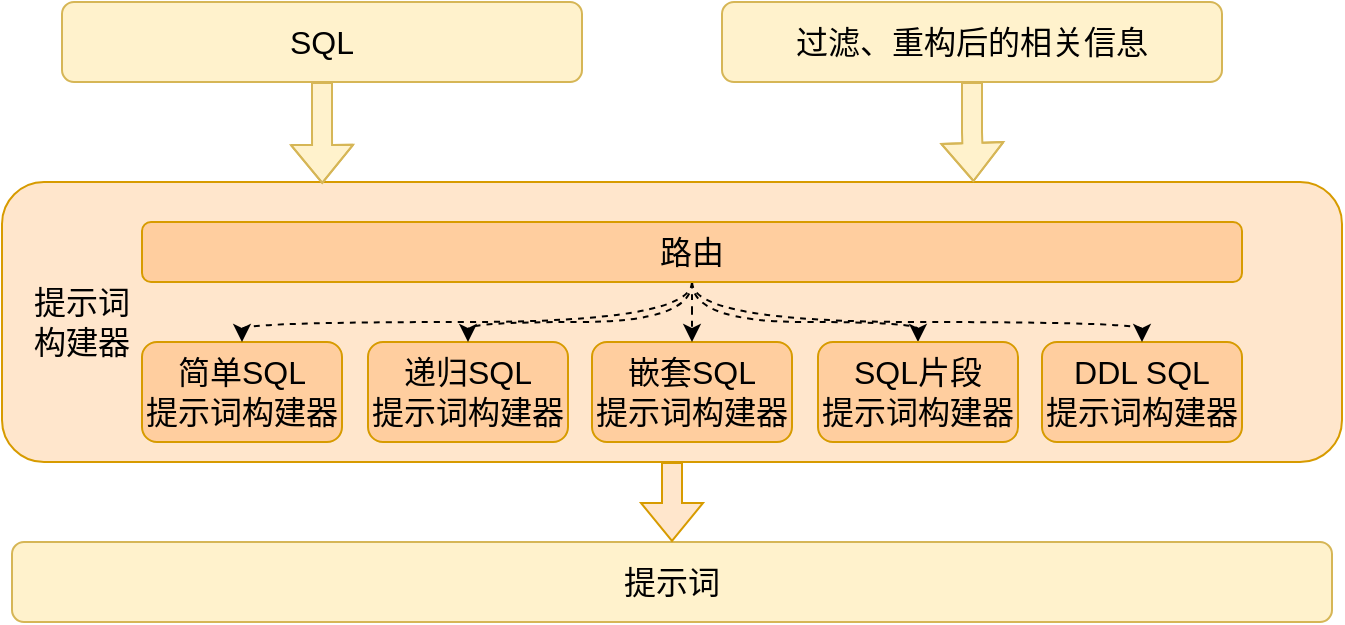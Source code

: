 <mxfile version="24.7.13">
  <diagram name="第 1 页" id="XPRD3n8K4NQ8LHeCoCzI">
    <mxGraphModel dx="1434" dy="793" grid="1" gridSize="10" guides="1" tooltips="1" connect="1" arrows="1" fold="1" page="1" pageScale="1" pageWidth="827" pageHeight="1169" math="0" shadow="0">
      <root>
        <mxCell id="0" />
        <mxCell id="1" parent="0" />
        <mxCell id="YVu898vXx8Sxn03sNdAM-1" value="" style="rounded=1;whiteSpace=wrap;html=1;fillColor=#ffe6cc;strokeColor=#d79b00;" parent="1" vertex="1">
          <mxGeometry x="70" y="340" width="670" height="140" as="geometry" />
        </mxCell>
        <mxCell id="YVu898vXx8Sxn03sNdAM-2" value="SQL" style="rounded=1;whiteSpace=wrap;html=1;fontSize=16;fillColor=#fff2cc;strokeColor=#d6b656;" parent="1" vertex="1">
          <mxGeometry x="100" y="250" width="260" height="40" as="geometry" />
        </mxCell>
        <mxCell id="YVu898vXx8Sxn03sNdAM-3" value="简单SQL&lt;div&gt;提示词构建器&lt;/div&gt;" style="rounded=1;whiteSpace=wrap;html=1;fontSize=16;fillColor=#FFCE9F;strokeColor=#d79b00;" parent="1" vertex="1">
          <mxGeometry x="140" y="420" width="100" height="50" as="geometry" />
        </mxCell>
        <mxCell id="YVu898vXx8Sxn03sNdAM-4" value="递归SQL&lt;div&gt;提示词构建器&lt;/div&gt;" style="rounded=1;whiteSpace=wrap;html=1;fontSize=16;fillColor=#FFCE9F;strokeColor=#d79b00;" parent="1" vertex="1">
          <mxGeometry x="253" y="420" width="100" height="50" as="geometry" />
        </mxCell>
        <mxCell id="YVu898vXx8Sxn03sNdAM-6" value="DDL SQL&lt;div&gt;提示词构建器&lt;/div&gt;" style="rounded=1;whiteSpace=wrap;html=1;fontSize=16;fillColor=#FFCE9F;strokeColor=#d79b00;" parent="1" vertex="1">
          <mxGeometry x="590" y="420" width="100" height="50" as="geometry" />
        </mxCell>
        <mxCell id="YVu898vXx8Sxn03sNdAM-7" value="嵌套SQL&lt;div&gt;提示词构建器&lt;/div&gt;" style="rounded=1;whiteSpace=wrap;html=1;fontSize=16;fillColor=#FFCE9F;strokeColor=#d79b00;" parent="1" vertex="1">
          <mxGeometry x="365" y="420" width="100" height="50" as="geometry" />
        </mxCell>
        <mxCell id="YVu898vXx8Sxn03sNdAM-14" style="edgeStyle=orthogonalEdgeStyle;rounded=0;orthogonalLoop=1;jettySize=auto;html=1;entryX=0.5;entryY=0;entryDx=0;entryDy=0;curved=1;dashed=1;" parent="1" source="YVu898vXx8Sxn03sNdAM-8" target="YVu898vXx8Sxn03sNdAM-3" edge="1">
          <mxGeometry relative="1" as="geometry" />
        </mxCell>
        <mxCell id="YVu898vXx8Sxn03sNdAM-15" style="edgeStyle=orthogonalEdgeStyle;rounded=0;orthogonalLoop=1;jettySize=auto;html=1;entryX=0.5;entryY=0;entryDx=0;entryDy=0;curved=1;dashed=1;" parent="1" source="YVu898vXx8Sxn03sNdAM-8" target="YVu898vXx8Sxn03sNdAM-4" edge="1">
          <mxGeometry relative="1" as="geometry" />
        </mxCell>
        <mxCell id="YVu898vXx8Sxn03sNdAM-16" style="edgeStyle=orthogonalEdgeStyle;rounded=0;orthogonalLoop=1;jettySize=auto;html=1;curved=1;dashed=1;" parent="1" source="YVu898vXx8Sxn03sNdAM-8" target="YVu898vXx8Sxn03sNdAM-7" edge="1">
          <mxGeometry relative="1" as="geometry" />
        </mxCell>
        <mxCell id="YVu898vXx8Sxn03sNdAM-17" style="edgeStyle=orthogonalEdgeStyle;rounded=0;orthogonalLoop=1;jettySize=auto;html=1;entryX=0.5;entryY=0;entryDx=0;entryDy=0;dashed=1;curved=1;" parent="1" source="YVu898vXx8Sxn03sNdAM-8" target="YVu898vXx8Sxn03sNdAM-6" edge="1">
          <mxGeometry relative="1" as="geometry" />
        </mxCell>
        <mxCell id="x5uuE-5lXbgp1uWox99F-2" style="edgeStyle=orthogonalEdgeStyle;rounded=0;orthogonalLoop=1;jettySize=auto;html=1;entryX=0.5;entryY=0;entryDx=0;entryDy=0;curved=1;dashed=1;" edge="1" parent="1" source="YVu898vXx8Sxn03sNdAM-8" target="x5uuE-5lXbgp1uWox99F-1">
          <mxGeometry relative="1" as="geometry" />
        </mxCell>
        <mxCell id="YVu898vXx8Sxn03sNdAM-8" value="路由" style="rounded=1;whiteSpace=wrap;html=1;fontSize=16;fillColor=#FFCE9F;strokeColor=#d79b00;" parent="1" vertex="1">
          <mxGeometry x="140" y="360" width="550" height="30" as="geometry" />
        </mxCell>
        <mxCell id="YVu898vXx8Sxn03sNdAM-9" value="过滤、重构后的相关信息" style="rounded=1;whiteSpace=wrap;html=1;fontSize=16;fillColor=#fff2cc;strokeColor=#d6b656;" parent="1" vertex="1">
          <mxGeometry x="430" y="250" width="250" height="40" as="geometry" />
        </mxCell>
        <mxCell id="YVu898vXx8Sxn03sNdAM-11" value="提示词构建器" style="text;html=1;align=center;verticalAlign=middle;whiteSpace=wrap;rounded=0;fontSize=16;" parent="1" vertex="1">
          <mxGeometry x="80" y="395" width="60" height="30" as="geometry" />
        </mxCell>
        <mxCell id="YVu898vXx8Sxn03sNdAM-18" style="edgeStyle=orthogonalEdgeStyle;rounded=0;orthogonalLoop=1;jettySize=auto;html=1;entryX=0.239;entryY=0.007;entryDx=0;entryDy=0;entryPerimeter=0;shape=flexArrow;fillColor=#fff2cc;strokeColor=#d6b656;" parent="1" source="YVu898vXx8Sxn03sNdAM-2" target="YVu898vXx8Sxn03sNdAM-1" edge="1">
          <mxGeometry relative="1" as="geometry" />
        </mxCell>
        <mxCell id="YVu898vXx8Sxn03sNdAM-19" style="edgeStyle=orthogonalEdgeStyle;rounded=0;orthogonalLoop=1;jettySize=auto;html=1;entryX=0.725;entryY=0;entryDx=0;entryDy=0;entryPerimeter=0;shape=flexArrow;fillColor=#fff2cc;strokeColor=#d6b656;" parent="1" source="YVu898vXx8Sxn03sNdAM-9" target="YVu898vXx8Sxn03sNdAM-1" edge="1">
          <mxGeometry relative="1" as="geometry" />
        </mxCell>
        <mxCell id="YVu898vXx8Sxn03sNdAM-20" value="提示词" style="rounded=1;whiteSpace=wrap;html=1;fontSize=16;fillColor=#fff2cc;strokeColor=#d6b656;" parent="1" vertex="1">
          <mxGeometry x="75" y="520" width="660" height="40" as="geometry" />
        </mxCell>
        <mxCell id="YVu898vXx8Sxn03sNdAM-22" style="edgeStyle=orthogonalEdgeStyle;rounded=0;orthogonalLoop=1;jettySize=auto;html=1;entryX=0.5;entryY=0;entryDx=0;entryDy=0;shape=flexArrow;fillColor=#ffe6cc;strokeColor=#d79b00;" parent="1" source="YVu898vXx8Sxn03sNdAM-1" target="YVu898vXx8Sxn03sNdAM-20" edge="1">
          <mxGeometry relative="1" as="geometry" />
        </mxCell>
        <mxCell id="x5uuE-5lXbgp1uWox99F-1" value="SQL片段&lt;div&gt;提示词构建器&lt;/div&gt;" style="rounded=1;whiteSpace=wrap;html=1;fontSize=16;fillColor=#FFCE9F;strokeColor=#d79b00;" vertex="1" parent="1">
          <mxGeometry x="478" y="420" width="100" height="50" as="geometry" />
        </mxCell>
      </root>
    </mxGraphModel>
  </diagram>
</mxfile>
